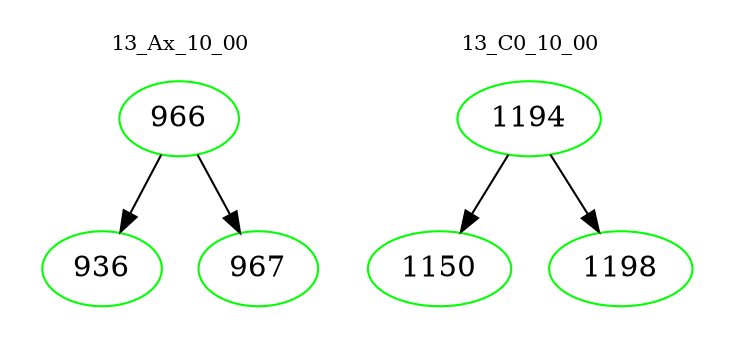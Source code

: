 digraph{
subgraph cluster_0 {
color = white
label = "13_Ax_10_00";
fontsize=10;
T0_966 [label="966", color="green"]
T0_966 -> T0_936 [color="black"]
T0_936 [label="936", color="green"]
T0_966 -> T0_967 [color="black"]
T0_967 [label="967", color="green"]
}
subgraph cluster_1 {
color = white
label = "13_C0_10_00";
fontsize=10;
T1_1194 [label="1194", color="green"]
T1_1194 -> T1_1150 [color="black"]
T1_1150 [label="1150", color="green"]
T1_1194 -> T1_1198 [color="black"]
T1_1198 [label="1198", color="green"]
}
}
